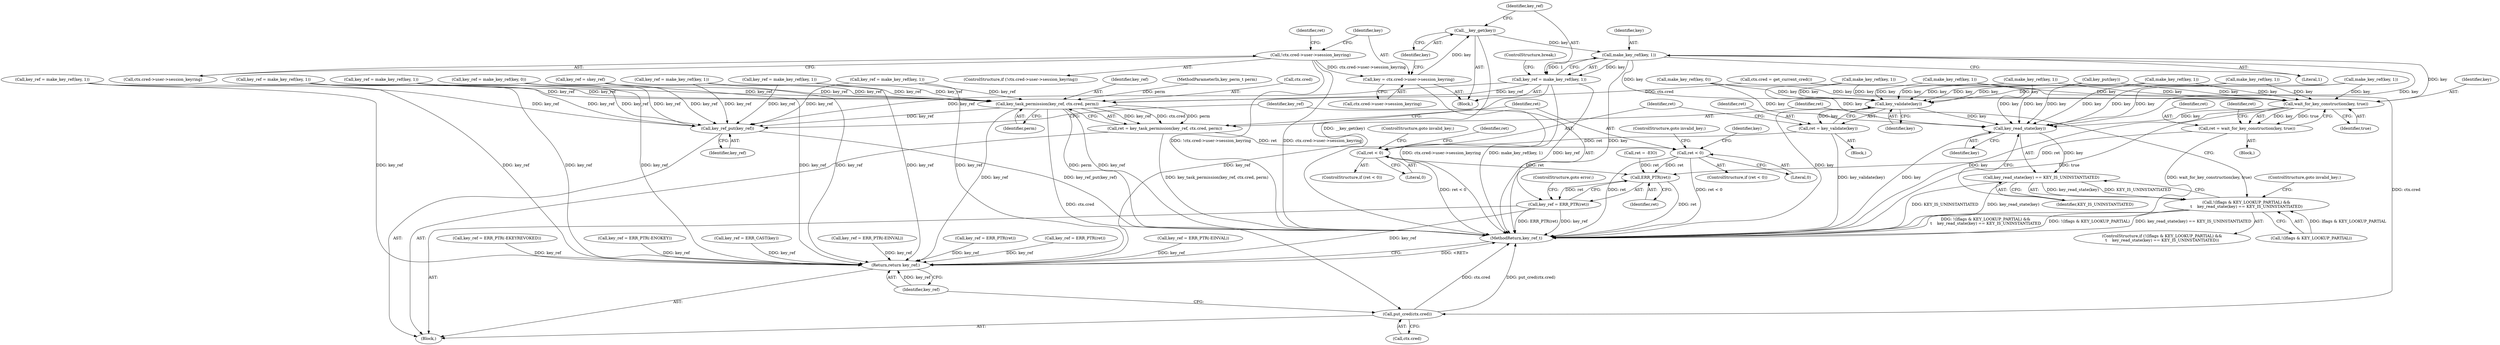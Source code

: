 digraph "0_linux_363b02dab09b3226f3bd1420dad9c72b79a42a76_13@pointer" {
"1000373" [label="(Call,__key_get(key))"];
"1000364" [label="(Call,key = ctx.cred->user->session_keyring)"];
"1000347" [label="(Call,!ctx.cred->user->session_keyring)"];
"1000377" [label="(Call,make_key_ref(key, 1))"];
"1000375" [label="(Call,key_ref = make_key_ref(key, 1))"];
"1000633" [label="(Call,key_task_permission(key_ref, ctx.cred, perm))"];
"1000631" [label="(Call,ret = key_task_permission(key_ref, ctx.cred, perm))"];
"1000640" [label="(Call,ret < 0)"];
"1000663" [label="(Call,ERR_PTR(ret))"];
"1000661" [label="(Call,key_ref = ERR_PTR(ret))"];
"1000656" [label="(Return,return key_ref;)"];
"1000652" [label="(Call,put_cred(ctx.cred))"];
"1000659" [label="(Call,key_ref_put(key_ref))"];
"1000589" [label="(Call,wait_for_key_construction(key, true))"];
"1000587" [label="(Call,ret = wait_for_key_construction(key, true))"];
"1000627" [label="(Call,key_read_state(key))"];
"1000626" [label="(Call,key_read_state(key) == KEY_IS_UNINSTANTIATED)"];
"1000621" [label="(Call,!(lflags & KEY_LOOKUP_PARTIAL) &&\n\t    key_read_state(key) == KEY_IS_UNINSTANTIATED)"];
"1000609" [label="(Call,key_validate(key))"];
"1000607" [label="(Call,ret = key_validate(key))"];
"1000612" [label="(Call,ret < 0)"];
"1000629" [label="(Identifier,KEY_IS_UNINSTANTIATED)"];
"1000568" [label="(Call,key_ref = skey_ref)"];
"1000339" [label="(Call,key_ref = make_key_ref(key, 1))"];
"1000347" [label="(Call,!ctx.cred->user->session_keyring)"];
"1000346" [label="(ControlStructure,if (!ctx.cred->user->session_keyring))"];
"1000641" [label="(Identifier,ret)"];
"1000123" [label="(Call,key_ref = ERR_PTR(-ENOKEY))"];
"1000506" [label="(Call,key_ref = ERR_CAST(key))"];
"1000404" [label="(Call,make_key_ref(key, 1))"];
"1000488" [label="(Call,key_ref = ERR_PTR(-EINVAL))"];
"1000620" [label="(ControlStructure,if (!(lflags & KEY_LOOKUP_PARTIAL) &&\n\t    key_read_state(key) == KEY_IS_UNINSTANTIATED))"];
"1000110" [label="(Block,)"];
"1000213" [label="(Call,key_ref = make_key_ref(key, 1))"];
"1000652" [label="(Call,put_cred(ctx.cred))"];
"1000511" [label="(Call,key_ref = make_key_ref(key, 0))"];
"1000653" [label="(Call,ctx.cred)"];
"1000341" [label="(Call,make_key_ref(key, 1))"];
"1000566" [label="(Call,key_put(key))"];
"1000632" [label="(Identifier,ret)"];
"1000483" [label="(Call,make_key_ref(key, 1))"];
"1000628" [label="(Identifier,key)"];
"1000614" [label="(Literal,0)"];
"1000657" [label="(Identifier,key_ref)"];
"1000616" [label="(Call,ret = -EIO)"];
"1000379" [label="(Literal,1)"];
"1000118" [label="(Call,ctx.cred = get_current_cred())"];
"1000664" [label="(Identifier,ret)"];
"1000380" [label="(ControlStructure,break;)"];
"1000171" [label="(Call,make_key_ref(key, 1))"];
"1000375" [label="(Call,key_ref = make_key_ref(key, 1))"];
"1000646" [label="(Identifier,key)"];
"1000665" [label="(ControlStructure,goto error;)"];
"1000587" [label="(Call,ret = wait_for_key_construction(key, true))"];
"1000366" [label="(Call,ctx.cred->user->session_keyring)"];
"1000303" [label="(Call,key_ref = make_key_ref(key, 1))"];
"1000612" [label="(Call,ret < 0)"];
"1000588" [label="(Identifier,ret)"];
"1000613" [label="(Identifier,ret)"];
"1000622" [label="(Call,!(lflags & KEY_LOOKUP_PARTIAL))"];
"1000402" [label="(Call,key_ref = make_key_ref(key, 1))"];
"1000589" [label="(Call,wait_for_key_construction(key, true))"];
"1000109" [label="(MethodParameterIn,key_perm_t perm)"];
"1000215" [label="(Call,make_key_ref(key, 1))"];
"1000169" [label="(Call,key_ref = make_key_ref(key, 1))"];
"1000377" [label="(Call,make_key_ref(key, 1))"];
"1000617" [label="(Identifier,ret)"];
"1000630" [label="(ControlStructure,goto invalid_key;)"];
"1000638" [label="(Identifier,perm)"];
"1000610" [label="(Identifier,key)"];
"1000373" [label="(Call,__key_get(key))"];
"1000593" [label="(Identifier,ret)"];
"1000639" [label="(ControlStructure,if (ret < 0))"];
"1000591" [label="(Identifier,true)"];
"1000640" [label="(Call,ret < 0)"];
"1000609" [label="(Call,key_validate(key))"];
"1000660" [label="(Identifier,key_ref)"];
"1000606" [label="(Block,)"];
"1000130" [label="(Block,)"];
"1000378" [label="(Identifier,key)"];
"1000633" [label="(Call,key_task_permission(key_ref, ctx.cred, perm))"];
"1000659" [label="(Call,key_ref_put(key_ref))"];
"1000607" [label="(Call,ret = key_validate(key))"];
"1000357" [label="(Identifier,ret)"];
"1000631" [label="(Call,ret = key_task_permission(key_ref, ctx.cred, perm))"];
"1000611" [label="(ControlStructure,if (ret < 0))"];
"1000376" [label="(Identifier,key_ref)"];
"1000627" [label="(Call,key_read_state(key))"];
"1000481" [label="(Call,key_ref = make_key_ref(key, 1))"];
"1000154" [label="(Call,key_ref = ERR_PTR(ret))"];
"1000586" [label="(Block,)"];
"1000198" [label="(Call,key_ref = ERR_PTR(ret))"];
"1000661" [label="(Call,key_ref = ERR_PTR(ret))"];
"1000382" [label="(Call,key_ref = ERR_PTR(-EINVAL))"];
"1000662" [label="(Identifier,key_ref)"];
"1000642" [label="(Literal,0)"];
"1000364" [label="(Call,key = ctx.cred->user->session_keyring)"];
"1000621" [label="(Call,!(lflags & KEY_LOOKUP_PARTIAL) &&\n\t    key_read_state(key) == KEY_IS_UNINSTANTIATED)"];
"1000663" [label="(Call,ERR_PTR(ret))"];
"1000590" [label="(Identifier,key)"];
"1000615" [label="(ControlStructure,goto invalid_key;)"];
"1000656" [label="(Return,return key_ref;)"];
"1000348" [label="(Call,ctx.cred->user->session_keyring)"];
"1000608" [label="(Identifier,ret)"];
"1000513" [label="(Call,make_key_ref(key, 0))"];
"1000438" [label="(Call,key_ref = ERR_PTR(-EKEYREVOKED))"];
"1000635" [label="(Call,ctx.cred)"];
"1000634" [label="(Identifier,key_ref)"];
"1000643" [label="(ControlStructure,goto invalid_key;)"];
"1000305" [label="(Call,make_key_ref(key, 1))"];
"1000626" [label="(Call,key_read_state(key) == KEY_IS_UNINSTANTIATED)"];
"1000365" [label="(Identifier,key)"];
"1000374" [label="(Identifier,key)"];
"1000672" [label="(MethodReturn,key_ref_t)"];
"1000373" -> "1000130"  [label="AST: "];
"1000373" -> "1000374"  [label="CFG: "];
"1000374" -> "1000373"  [label="AST: "];
"1000376" -> "1000373"  [label="CFG: "];
"1000373" -> "1000672"  [label="DDG: __key_get(key)"];
"1000364" -> "1000373"  [label="DDG: key"];
"1000373" -> "1000377"  [label="DDG: key"];
"1000364" -> "1000130"  [label="AST: "];
"1000364" -> "1000366"  [label="CFG: "];
"1000365" -> "1000364"  [label="AST: "];
"1000366" -> "1000364"  [label="AST: "];
"1000374" -> "1000364"  [label="CFG: "];
"1000364" -> "1000672"  [label="DDG: ctx.cred->user->session_keyring"];
"1000347" -> "1000364"  [label="DDG: ctx.cred->user->session_keyring"];
"1000347" -> "1000346"  [label="AST: "];
"1000347" -> "1000348"  [label="CFG: "];
"1000348" -> "1000347"  [label="AST: "];
"1000357" -> "1000347"  [label="CFG: "];
"1000365" -> "1000347"  [label="CFG: "];
"1000347" -> "1000672"  [label="DDG: ctx.cred->user->session_keyring"];
"1000347" -> "1000672"  [label="DDG: !ctx.cred->user->session_keyring"];
"1000377" -> "1000375"  [label="AST: "];
"1000377" -> "1000379"  [label="CFG: "];
"1000378" -> "1000377"  [label="AST: "];
"1000379" -> "1000377"  [label="AST: "];
"1000375" -> "1000377"  [label="CFG: "];
"1000377" -> "1000672"  [label="DDG: key"];
"1000377" -> "1000375"  [label="DDG: key"];
"1000377" -> "1000375"  [label="DDG: 1"];
"1000377" -> "1000589"  [label="DDG: key"];
"1000377" -> "1000609"  [label="DDG: key"];
"1000377" -> "1000627"  [label="DDG: key"];
"1000375" -> "1000130"  [label="AST: "];
"1000376" -> "1000375"  [label="AST: "];
"1000380" -> "1000375"  [label="CFG: "];
"1000375" -> "1000672"  [label="DDG: key_ref"];
"1000375" -> "1000672"  [label="DDG: make_key_ref(key, 1)"];
"1000375" -> "1000633"  [label="DDG: key_ref"];
"1000375" -> "1000656"  [label="DDG: key_ref"];
"1000375" -> "1000659"  [label="DDG: key_ref"];
"1000633" -> "1000631"  [label="AST: "];
"1000633" -> "1000638"  [label="CFG: "];
"1000634" -> "1000633"  [label="AST: "];
"1000635" -> "1000633"  [label="AST: "];
"1000638" -> "1000633"  [label="AST: "];
"1000631" -> "1000633"  [label="CFG: "];
"1000633" -> "1000672"  [label="DDG: perm"];
"1000633" -> "1000672"  [label="DDG: key_ref"];
"1000633" -> "1000631"  [label="DDG: key_ref"];
"1000633" -> "1000631"  [label="DDG: ctx.cred"];
"1000633" -> "1000631"  [label="DDG: perm"];
"1000568" -> "1000633"  [label="DDG: key_ref"];
"1000303" -> "1000633"  [label="DDG: key_ref"];
"1000213" -> "1000633"  [label="DDG: key_ref"];
"1000402" -> "1000633"  [label="DDG: key_ref"];
"1000339" -> "1000633"  [label="DDG: key_ref"];
"1000511" -> "1000633"  [label="DDG: key_ref"];
"1000169" -> "1000633"  [label="DDG: key_ref"];
"1000481" -> "1000633"  [label="DDG: key_ref"];
"1000118" -> "1000633"  [label="DDG: ctx.cred"];
"1000109" -> "1000633"  [label="DDG: perm"];
"1000633" -> "1000652"  [label="DDG: ctx.cred"];
"1000633" -> "1000656"  [label="DDG: key_ref"];
"1000633" -> "1000659"  [label="DDG: key_ref"];
"1000631" -> "1000110"  [label="AST: "];
"1000632" -> "1000631"  [label="AST: "];
"1000641" -> "1000631"  [label="CFG: "];
"1000631" -> "1000672"  [label="DDG: key_task_permission(key_ref, ctx.cred, perm)"];
"1000631" -> "1000640"  [label="DDG: ret"];
"1000640" -> "1000639"  [label="AST: "];
"1000640" -> "1000642"  [label="CFG: "];
"1000641" -> "1000640"  [label="AST: "];
"1000642" -> "1000640"  [label="AST: "];
"1000643" -> "1000640"  [label="CFG: "];
"1000646" -> "1000640"  [label="CFG: "];
"1000640" -> "1000672"  [label="DDG: ret"];
"1000640" -> "1000672"  [label="DDG: ret < 0"];
"1000640" -> "1000663"  [label="DDG: ret"];
"1000663" -> "1000661"  [label="AST: "];
"1000663" -> "1000664"  [label="CFG: "];
"1000664" -> "1000663"  [label="AST: "];
"1000661" -> "1000663"  [label="CFG: "];
"1000663" -> "1000672"  [label="DDG: ret"];
"1000663" -> "1000661"  [label="DDG: ret"];
"1000587" -> "1000663"  [label="DDG: ret"];
"1000612" -> "1000663"  [label="DDG: ret"];
"1000616" -> "1000663"  [label="DDG: ret"];
"1000661" -> "1000110"  [label="AST: "];
"1000662" -> "1000661"  [label="AST: "];
"1000665" -> "1000661"  [label="CFG: "];
"1000661" -> "1000672"  [label="DDG: ERR_PTR(ret)"];
"1000661" -> "1000672"  [label="DDG: key_ref"];
"1000661" -> "1000656"  [label="DDG: key_ref"];
"1000656" -> "1000110"  [label="AST: "];
"1000656" -> "1000657"  [label="CFG: "];
"1000657" -> "1000656"  [label="AST: "];
"1000672" -> "1000656"  [label="CFG: "];
"1000656" -> "1000672"  [label="DDG: <RET>"];
"1000657" -> "1000656"  [label="DDG: key_ref"];
"1000382" -> "1000656"  [label="DDG: key_ref"];
"1000303" -> "1000656"  [label="DDG: key_ref"];
"1000506" -> "1000656"  [label="DDG: key_ref"];
"1000154" -> "1000656"  [label="DDG: key_ref"];
"1000402" -> "1000656"  [label="DDG: key_ref"];
"1000198" -> "1000656"  [label="DDG: key_ref"];
"1000339" -> "1000656"  [label="DDG: key_ref"];
"1000511" -> "1000656"  [label="DDG: key_ref"];
"1000169" -> "1000656"  [label="DDG: key_ref"];
"1000438" -> "1000656"  [label="DDG: key_ref"];
"1000568" -> "1000656"  [label="DDG: key_ref"];
"1000488" -> "1000656"  [label="DDG: key_ref"];
"1000213" -> "1000656"  [label="DDG: key_ref"];
"1000481" -> "1000656"  [label="DDG: key_ref"];
"1000123" -> "1000656"  [label="DDG: key_ref"];
"1000652" -> "1000110"  [label="AST: "];
"1000652" -> "1000653"  [label="CFG: "];
"1000653" -> "1000652"  [label="AST: "];
"1000657" -> "1000652"  [label="CFG: "];
"1000652" -> "1000672"  [label="DDG: put_cred(ctx.cred)"];
"1000652" -> "1000672"  [label="DDG: ctx.cred"];
"1000118" -> "1000652"  [label="DDG: ctx.cred"];
"1000659" -> "1000110"  [label="AST: "];
"1000659" -> "1000660"  [label="CFG: "];
"1000660" -> "1000659"  [label="AST: "];
"1000662" -> "1000659"  [label="CFG: "];
"1000659" -> "1000672"  [label="DDG: key_ref_put(key_ref)"];
"1000568" -> "1000659"  [label="DDG: key_ref"];
"1000303" -> "1000659"  [label="DDG: key_ref"];
"1000213" -> "1000659"  [label="DDG: key_ref"];
"1000402" -> "1000659"  [label="DDG: key_ref"];
"1000339" -> "1000659"  [label="DDG: key_ref"];
"1000511" -> "1000659"  [label="DDG: key_ref"];
"1000169" -> "1000659"  [label="DDG: key_ref"];
"1000481" -> "1000659"  [label="DDG: key_ref"];
"1000589" -> "1000587"  [label="AST: "];
"1000589" -> "1000591"  [label="CFG: "];
"1000590" -> "1000589"  [label="AST: "];
"1000591" -> "1000589"  [label="AST: "];
"1000587" -> "1000589"  [label="CFG: "];
"1000589" -> "1000672"  [label="DDG: key"];
"1000589" -> "1000672"  [label="DDG: true"];
"1000589" -> "1000587"  [label="DDG: key"];
"1000589" -> "1000587"  [label="DDG: true"];
"1000171" -> "1000589"  [label="DDG: key"];
"1000404" -> "1000589"  [label="DDG: key"];
"1000215" -> "1000589"  [label="DDG: key"];
"1000305" -> "1000589"  [label="DDG: key"];
"1000566" -> "1000589"  [label="DDG: key"];
"1000341" -> "1000589"  [label="DDG: key"];
"1000483" -> "1000589"  [label="DDG: key"];
"1000513" -> "1000589"  [label="DDG: key"];
"1000589" -> "1000627"  [label="DDG: key"];
"1000587" -> "1000586"  [label="AST: "];
"1000588" -> "1000587"  [label="AST: "];
"1000593" -> "1000587"  [label="CFG: "];
"1000587" -> "1000672"  [label="DDG: wait_for_key_construction(key, true)"];
"1000627" -> "1000626"  [label="AST: "];
"1000627" -> "1000628"  [label="CFG: "];
"1000628" -> "1000627"  [label="AST: "];
"1000629" -> "1000627"  [label="CFG: "];
"1000627" -> "1000672"  [label="DDG: key"];
"1000627" -> "1000626"  [label="DDG: key"];
"1000171" -> "1000627"  [label="DDG: key"];
"1000404" -> "1000627"  [label="DDG: key"];
"1000215" -> "1000627"  [label="DDG: key"];
"1000609" -> "1000627"  [label="DDG: key"];
"1000305" -> "1000627"  [label="DDG: key"];
"1000566" -> "1000627"  [label="DDG: key"];
"1000341" -> "1000627"  [label="DDG: key"];
"1000483" -> "1000627"  [label="DDG: key"];
"1000513" -> "1000627"  [label="DDG: key"];
"1000626" -> "1000621"  [label="AST: "];
"1000626" -> "1000629"  [label="CFG: "];
"1000629" -> "1000626"  [label="AST: "];
"1000621" -> "1000626"  [label="CFG: "];
"1000626" -> "1000672"  [label="DDG: KEY_IS_UNINSTANTIATED"];
"1000626" -> "1000672"  [label="DDG: key_read_state(key)"];
"1000626" -> "1000621"  [label="DDG: key_read_state(key)"];
"1000626" -> "1000621"  [label="DDG: KEY_IS_UNINSTANTIATED"];
"1000621" -> "1000620"  [label="AST: "];
"1000621" -> "1000622"  [label="CFG: "];
"1000622" -> "1000621"  [label="AST: "];
"1000630" -> "1000621"  [label="CFG: "];
"1000632" -> "1000621"  [label="CFG: "];
"1000621" -> "1000672"  [label="DDG: !(lflags & KEY_LOOKUP_PARTIAL)"];
"1000621" -> "1000672"  [label="DDG: key_read_state(key) == KEY_IS_UNINSTANTIATED"];
"1000621" -> "1000672"  [label="DDG: !(lflags & KEY_LOOKUP_PARTIAL) &&\n\t    key_read_state(key) == KEY_IS_UNINSTANTIATED"];
"1000622" -> "1000621"  [label="DDG: lflags & KEY_LOOKUP_PARTIAL"];
"1000609" -> "1000607"  [label="AST: "];
"1000609" -> "1000610"  [label="CFG: "];
"1000610" -> "1000609"  [label="AST: "];
"1000607" -> "1000609"  [label="CFG: "];
"1000609" -> "1000672"  [label="DDG: key"];
"1000609" -> "1000607"  [label="DDG: key"];
"1000171" -> "1000609"  [label="DDG: key"];
"1000404" -> "1000609"  [label="DDG: key"];
"1000215" -> "1000609"  [label="DDG: key"];
"1000305" -> "1000609"  [label="DDG: key"];
"1000566" -> "1000609"  [label="DDG: key"];
"1000341" -> "1000609"  [label="DDG: key"];
"1000483" -> "1000609"  [label="DDG: key"];
"1000513" -> "1000609"  [label="DDG: key"];
"1000607" -> "1000606"  [label="AST: "];
"1000608" -> "1000607"  [label="AST: "];
"1000613" -> "1000607"  [label="CFG: "];
"1000607" -> "1000672"  [label="DDG: key_validate(key)"];
"1000607" -> "1000612"  [label="DDG: ret"];
"1000612" -> "1000611"  [label="AST: "];
"1000612" -> "1000614"  [label="CFG: "];
"1000613" -> "1000612"  [label="AST: "];
"1000614" -> "1000612"  [label="AST: "];
"1000615" -> "1000612"  [label="CFG: "];
"1000617" -> "1000612"  [label="CFG: "];
"1000612" -> "1000672"  [label="DDG: ret < 0"];
}
